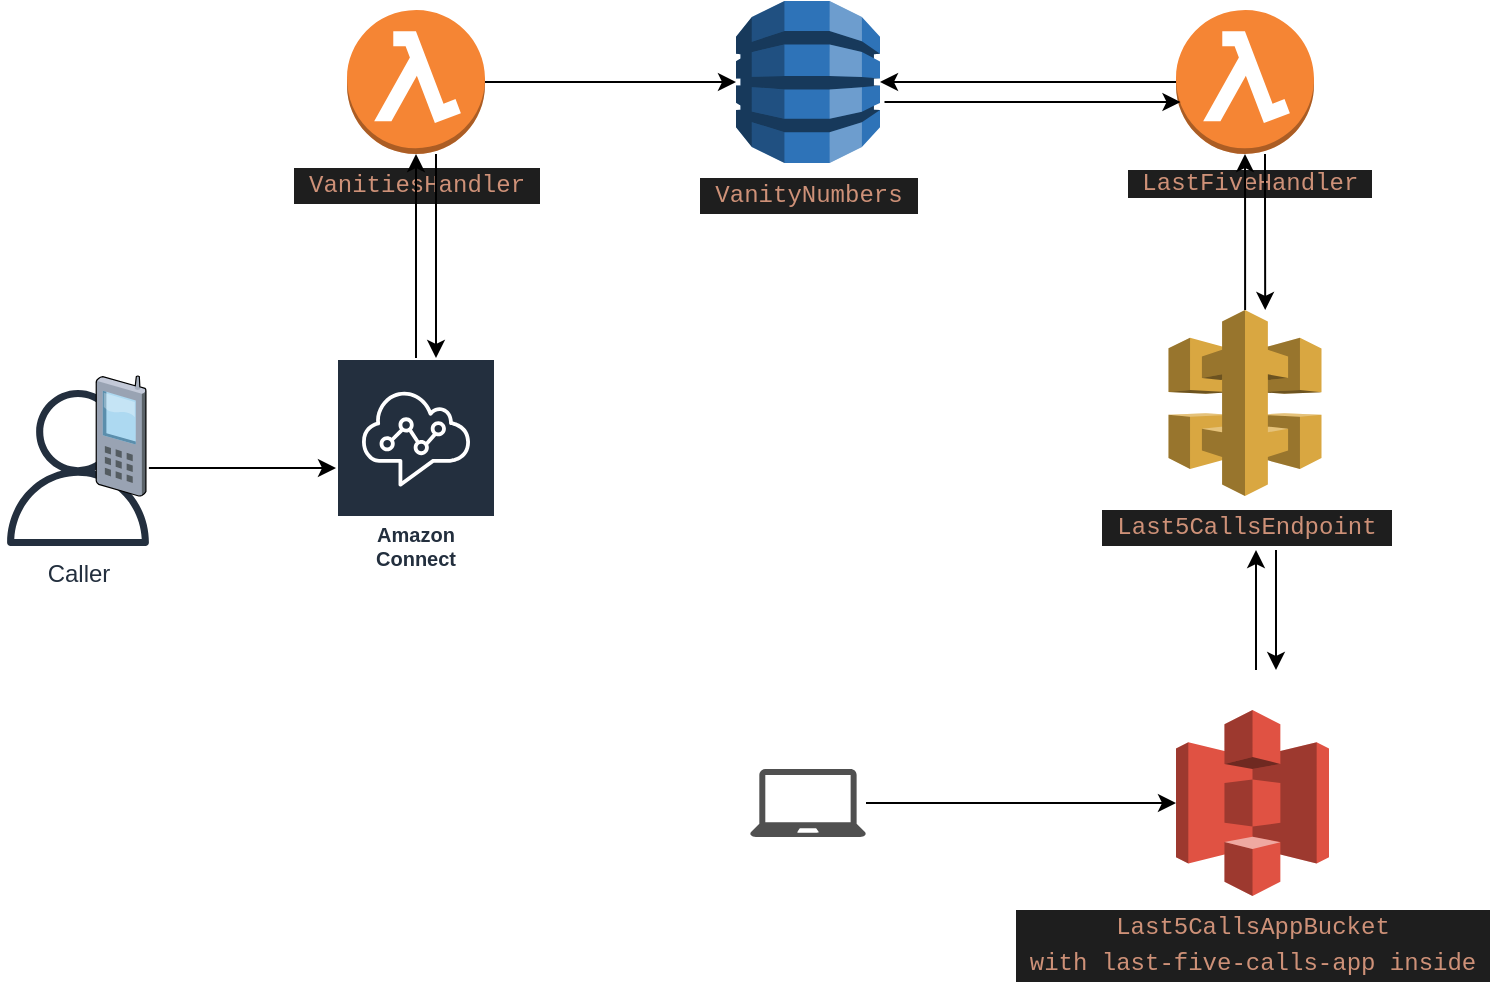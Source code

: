 <mxfile version="14.4.2" type="device"><diagram id="72GsZBZMPADrN7YcyQaJ" name="Page-1"><mxGraphModel dx="786" dy="1646" grid="1" gridSize="10" guides="1" tooltips="1" connect="1" arrows="1" fold="1" page="1" pageScale="1" pageWidth="850" pageHeight="1100" math="0" shadow="0"><root><mxCell id="0"/><mxCell id="1" parent="0"/><mxCell id="FS6wRJP0P0esRoI7gHdQ-18" style="edgeStyle=orthogonalEdgeStyle;rounded=0;orthogonalLoop=1;jettySize=auto;html=1;" edge="1" parent="1" source="FS6wRJP0P0esRoI7gHdQ-1" target="FS6wRJP0P0esRoI7gHdQ-3"><mxGeometry relative="1" as="geometry"/></mxCell><mxCell id="FS6wRJP0P0esRoI7gHdQ-1" value="&lt;div style=&quot;color: rgb(212 , 212 , 212) ; background-color: rgb(30 , 30 , 30) ; font-family: &amp;#34;menlo&amp;#34; , &amp;#34;monaco&amp;#34; , &amp;#34;courier new&amp;#34; , monospace ; line-height: 18px&quot;&gt;&lt;span style=&quot;color: #ce9178&quot;&gt;&amp;nbsp;VanitiesHandler&amp;nbsp;&lt;/span&gt;&lt;/div&gt;" style="outlineConnect=0;dashed=0;verticalLabelPosition=bottom;verticalAlign=top;align=center;html=1;shape=mxgraph.aws3.lambda_function;fillColor=#F58534;gradientColor=none;" vertex="1" parent="1"><mxGeometry x="225.5" y="-130" width="69" height="72" as="geometry"/></mxCell><mxCell id="FS6wRJP0P0esRoI7gHdQ-22" style="edgeStyle=orthogonalEdgeStyle;rounded=0;orthogonalLoop=1;jettySize=auto;html=1;" edge="1" parent="1" source="FS6wRJP0P0esRoI7gHdQ-2" target="FS6wRJP0P0esRoI7gHdQ-3"><mxGeometry relative="1" as="geometry"/></mxCell><mxCell id="FS6wRJP0P0esRoI7gHdQ-2" value="&amp;nbsp;&lt;span style=&quot;color: rgb(206 , 145 , 120) ; background-color: rgb(30 , 30 , 30) ; font-family: &amp;#34;menlo&amp;#34; , &amp;#34;monaco&amp;#34; , &amp;#34;courier new&amp;#34; , monospace&quot;&gt;&amp;nbsp;LastFiveHandler&amp;nbsp;&lt;/span&gt;" style="outlineConnect=0;dashed=0;verticalLabelPosition=bottom;verticalAlign=top;align=center;html=1;shape=mxgraph.aws3.lambda_function;fillColor=#F58534;gradientColor=none;" vertex="1" parent="1"><mxGeometry x="640" y="-130" width="69" height="72" as="geometry"/></mxCell><mxCell id="FS6wRJP0P0esRoI7gHdQ-24" style="edgeStyle=orthogonalEdgeStyle;rounded=0;orthogonalLoop=1;jettySize=auto;html=1;entryX=0.5;entryY=1;entryDx=0;entryDy=0;entryPerimeter=0;" edge="1" parent="1" source="FS6wRJP0P0esRoI7gHdQ-4" target="FS6wRJP0P0esRoI7gHdQ-2"><mxGeometry relative="1" as="geometry"/></mxCell><mxCell id="FS6wRJP0P0esRoI7gHdQ-4" value="&lt;div style=&quot;color: rgb(212 , 212 , 212) ; background-color: rgb(30 , 30 , 30) ; font-family: &amp;#34;menlo&amp;#34; , &amp;#34;monaco&amp;#34; , &amp;#34;courier new&amp;#34; , monospace ; line-height: 18px&quot;&gt;&lt;span style=&quot;color: #ce9178&quot;&gt;&amp;nbsp;Last5CallsEndpoint&amp;nbsp;&lt;/span&gt;&lt;/div&gt;" style="outlineConnect=0;dashed=0;verticalLabelPosition=bottom;verticalAlign=top;align=center;html=1;shape=mxgraph.aws3.api_gateway;fillColor=#D9A741;gradientColor=none;" vertex="1" parent="1"><mxGeometry x="636.25" y="20" width="76.5" height="93" as="geometry"/></mxCell><mxCell id="FS6wRJP0P0esRoI7gHdQ-5" value="&lt;div style=&quot;color: rgb(212 , 212 , 212) ; background-color: rgb(30 , 30 , 30) ; font-family: &amp;#34;menlo&amp;#34; , &amp;#34;monaco&amp;#34; , &amp;#34;courier new&amp;#34; , monospace ; line-height: 18px&quot;&gt;&lt;span style=&quot;color: #ce9178&quot;&gt;&amp;nbsp;Last5CallsAppBucket&amp;nbsp;&lt;/span&gt;&lt;/div&gt;&lt;div style=&quot;color: rgb(212 , 212 , 212) ; background-color: rgb(30 , 30 , 30) ; font-family: &amp;#34;menlo&amp;#34; , &amp;#34;monaco&amp;#34; , &amp;#34;courier new&amp;#34; , monospace ; line-height: 18px&quot;&gt;&lt;span style=&quot;color: #ce9178&quot;&gt;&amp;nbsp;with last-five-calls-app inside&amp;nbsp;&lt;/span&gt;&lt;/div&gt;" style="outlineConnect=0;dashed=0;verticalLabelPosition=bottom;verticalAlign=top;align=center;html=1;shape=mxgraph.aws3.s3;fillColor=#E05243;gradientColor=none;" vertex="1" parent="1"><mxGeometry x="640" y="220" width="76.5" height="93" as="geometry"/></mxCell><mxCell id="FS6wRJP0P0esRoI7gHdQ-17" style="edgeStyle=orthogonalEdgeStyle;rounded=0;orthogonalLoop=1;jettySize=auto;html=1;" edge="1" parent="1" source="FS6wRJP0P0esRoI7gHdQ-7" target="FS6wRJP0P0esRoI7gHdQ-1"><mxGeometry relative="1" as="geometry"/></mxCell><mxCell id="FS6wRJP0P0esRoI7gHdQ-7" value="Amazon Connect" style="outlineConnect=0;fontColor=#232F3E;gradientColor=none;strokeColor=#ffffff;fillColor=#232F3E;dashed=0;verticalLabelPosition=middle;verticalAlign=bottom;align=center;html=1;whiteSpace=wrap;fontSize=10;fontStyle=1;spacing=3;shape=mxgraph.aws4.productIcon;prIcon=mxgraph.aws4.connect;" vertex="1" parent="1"><mxGeometry x="220" y="44" width="80" height="110" as="geometry"/></mxCell><mxCell id="FS6wRJP0P0esRoI7gHdQ-3" value="&lt;div style=&quot;color: rgb(212 , 212 , 212) ; background-color: rgb(30 , 30 , 30) ; font-family: &amp;#34;menlo&amp;#34; , &amp;#34;monaco&amp;#34; , &amp;#34;courier new&amp;#34; , monospace ; line-height: 18px&quot;&gt;&lt;span style=&quot;color: #ce9178&quot;&gt;&amp;nbsp;VanityNumbers&amp;nbsp;&lt;/span&gt;&lt;/div&gt;" style="outlineConnect=0;dashed=0;verticalLabelPosition=bottom;verticalAlign=top;align=center;html=1;shape=mxgraph.aws3.dynamo_db;fillColor=#2E73B8;gradientColor=none;" vertex="1" parent="1"><mxGeometry x="420" y="-134.5" width="72" height="81" as="geometry"/></mxCell><mxCell id="FS6wRJP0P0esRoI7gHdQ-16" style="edgeStyle=orthogonalEdgeStyle;rounded=0;orthogonalLoop=1;jettySize=auto;html=1;" edge="1" parent="1" source="FS6wRJP0P0esRoI7gHdQ-15" target="FS6wRJP0P0esRoI7gHdQ-7"><mxGeometry relative="1" as="geometry"/></mxCell><mxCell id="FS6wRJP0P0esRoI7gHdQ-15" value="Caller&lt;br&gt;" style="outlineConnect=0;fontColor=#232F3E;gradientColor=none;fillColor=#232F3E;strokeColor=none;dashed=0;verticalLabelPosition=bottom;verticalAlign=top;align=center;html=1;fontSize=12;fontStyle=0;aspect=fixed;pointerEvents=1;shape=mxgraph.aws4.user;" vertex="1" parent="1"><mxGeometry x="52" y="60" width="78" height="78" as="geometry"/></mxCell><mxCell id="FS6wRJP0P0esRoI7gHdQ-20" style="edgeStyle=orthogonalEdgeStyle;rounded=0;orthogonalLoop=1;jettySize=auto;html=1;" edge="1" parent="1"><mxGeometry relative="1" as="geometry"><mxPoint x="270" y="-58" as="sourcePoint"/><mxPoint x="270" y="44" as="targetPoint"/></mxGeometry></mxCell><mxCell id="FS6wRJP0P0esRoI7gHdQ-23" style="edgeStyle=orthogonalEdgeStyle;rounded=0;orthogonalLoop=1;jettySize=auto;html=1;" edge="1" parent="1"><mxGeometry relative="1" as="geometry"><mxPoint x="494.25" y="-84" as="sourcePoint"/><mxPoint x="642.25" y="-84" as="targetPoint"/></mxGeometry></mxCell><mxCell id="FS6wRJP0P0esRoI7gHdQ-34" style="edgeStyle=orthogonalEdgeStyle;rounded=0;orthogonalLoop=1;jettySize=auto;html=1;" edge="1" parent="1" source="FS6wRJP0P0esRoI7gHdQ-25"><mxGeometry relative="1" as="geometry"><mxPoint x="680" y="140" as="targetPoint"/></mxGeometry></mxCell><mxCell id="FS6wRJP0P0esRoI7gHdQ-25" value="" style="shape=image;html=1;verticalAlign=top;verticalLabelPosition=bottom;labelBackgroundColor=#ffffff;imageAspect=0;aspect=fixed;image=https://cdn4.iconfinder.com/data/icons/logos-3/600/React.js_logo-128.png" vertex="1" parent="1"><mxGeometry x="651" y="200" width="58" height="58" as="geometry"/></mxCell><mxCell id="FS6wRJP0P0esRoI7gHdQ-33" style="edgeStyle=orthogonalEdgeStyle;rounded=0;orthogonalLoop=1;jettySize=auto;html=1;" edge="1" parent="1" source="FS6wRJP0P0esRoI7gHdQ-27" target="FS6wRJP0P0esRoI7gHdQ-5"><mxGeometry relative="1" as="geometry"/></mxCell><mxCell id="FS6wRJP0P0esRoI7gHdQ-27" value="" style="pointerEvents=1;shadow=0;dashed=0;html=1;strokeColor=none;fillColor=#505050;labelPosition=center;verticalLabelPosition=bottom;verticalAlign=top;outlineConnect=0;align=center;shape=mxgraph.office.devices.laptop;" vertex="1" parent="1"><mxGeometry x="427" y="249.5" width="58" height="34" as="geometry"/></mxCell><mxCell id="FS6wRJP0P0esRoI7gHdQ-29" value="" style="verticalLabelPosition=bottom;aspect=fixed;html=1;verticalAlign=top;strokeColor=none;align=center;outlineConnect=0;shape=mxgraph.citrix.cell_phone;" vertex="1" parent="1"><mxGeometry x="100" y="53" width="25" height="60" as="geometry"/></mxCell><mxCell id="FS6wRJP0P0esRoI7gHdQ-37" style="edgeStyle=orthogonalEdgeStyle;rounded=0;orthogonalLoop=1;jettySize=auto;html=1;entryX=0.5;entryY=1;entryDx=0;entryDy=0;entryPerimeter=0;" edge="1" parent="1"><mxGeometry relative="1" as="geometry"><mxPoint x="684.5" y="-58" as="sourcePoint"/><mxPoint x="684.6" y="20" as="targetPoint"/><Array as="points"><mxPoint x="685" y="-40"/><mxPoint x="685" y="-40"/></Array></mxGeometry></mxCell><mxCell id="FS6wRJP0P0esRoI7gHdQ-38" style="edgeStyle=orthogonalEdgeStyle;rounded=0;orthogonalLoop=1;jettySize=auto;html=1;" edge="1" parent="1"><mxGeometry relative="1" as="geometry"><mxPoint x="690" y="200" as="targetPoint"/><mxPoint x="690" y="140" as="sourcePoint"/></mxGeometry></mxCell></root></mxGraphModel></diagram></mxfile>